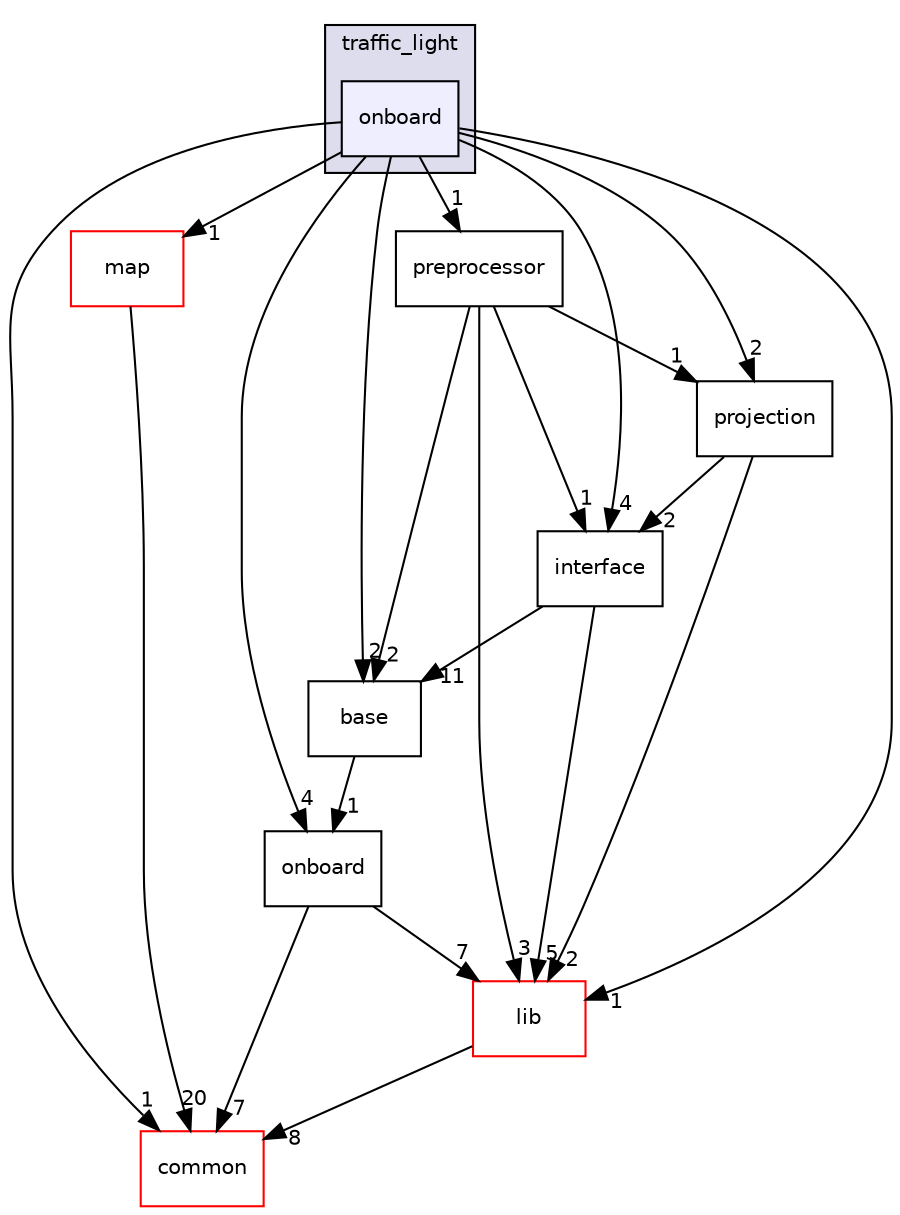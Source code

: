 digraph "modules/perception/traffic_light/onboard" {
  compound=true
  node [ fontsize="10", fontname="Helvetica"];
  edge [ labelfontsize="10", labelfontname="Helvetica"];
  subgraph clusterdir_259d8cba57c282fe549a96238c660ace {
    graph [ bgcolor="#ddddee", pencolor="black", label="traffic_light" fontname="Helvetica", fontsize="10", URL="dir_259d8cba57c282fe549a96238c660ace.html"]
  dir_cd662d74739f3bfe3484bff1e17c487e [shape=box, label="onboard", style="filled", fillcolor="#eeeeff", pencolor="black", URL="dir_cd662d74739f3bfe3484bff1e17c487e.html"];
  }
  dir_28023798f8c6b3b1bc1a6e96351a74b5 [shape=box label="projection" URL="dir_28023798f8c6b3b1bc1a6e96351a74b5.html"];
  dir_e6b59c7214001c824cfd48ec013b984d [shape=box label="interface" URL="dir_e6b59c7214001c824cfd48ec013b984d.html"];
  dir_1e03cab5e9f880bc99d64dc90cf1745f [shape=box label="base" URL="dir_1e03cab5e9f880bc99d64dc90cf1745f.html"];
  dir_9a5e51f49964887903df6eed98080585 [shape=box label="common" fillcolor="white" style="filled" color="red" URL="dir_9a5e51f49964887903df6eed98080585.html"];
  dir_bc4fbd717b8d61d0dc75a15f0986d7f7 [shape=box label="map" fillcolor="white" style="filled" color="red" URL="dir_bc4fbd717b8d61d0dc75a15f0986d7f7.html"];
  dir_11a962cbfa1782628072c643f9fa1d3c [shape=box label="onboard" URL="dir_11a962cbfa1782628072c643f9fa1d3c.html"];
  dir_4c1a26545ee9c743bf92254028874005 [shape=box label="lib" fillcolor="white" style="filled" color="red" URL="dir_4c1a26545ee9c743bf92254028874005.html"];
  dir_33742dd7cba6224fbefbd5daa2230c02 [shape=box label="preprocessor" URL="dir_33742dd7cba6224fbefbd5daa2230c02.html"];
  dir_28023798f8c6b3b1bc1a6e96351a74b5->dir_e6b59c7214001c824cfd48ec013b984d [headlabel="2", labeldistance=1.5 headhref="dir_000169_000167.html"];
  dir_28023798f8c6b3b1bc1a6e96351a74b5->dir_4c1a26545ee9c743bf92254028874005 [headlabel="2", labeldistance=1.5 headhref="dir_000169_000145.html"];
  dir_e6b59c7214001c824cfd48ec013b984d->dir_1e03cab5e9f880bc99d64dc90cf1745f [headlabel="11", labeldistance=1.5 headhref="dir_000167_000090.html"];
  dir_e6b59c7214001c824cfd48ec013b984d->dir_4c1a26545ee9c743bf92254028874005 [headlabel="5", labeldistance=1.5 headhref="dir_000167_000145.html"];
  dir_1e03cab5e9f880bc99d64dc90cf1745f->dir_11a962cbfa1782628072c643f9fa1d3c [headlabel="1", labeldistance=1.5 headhref="dir_000090_000038.html"];
  dir_bc4fbd717b8d61d0dc75a15f0986d7f7->dir_9a5e51f49964887903df6eed98080585 [headlabel="20", labeldistance=1.5 headhref="dir_000061_000050.html"];
  dir_11a962cbfa1782628072c643f9fa1d3c->dir_9a5e51f49964887903df6eed98080585 [headlabel="7", labeldistance=1.5 headhref="dir_000038_000050.html"];
  dir_11a962cbfa1782628072c643f9fa1d3c->dir_4c1a26545ee9c743bf92254028874005 [headlabel="7", labeldistance=1.5 headhref="dir_000038_000145.html"];
  dir_4c1a26545ee9c743bf92254028874005->dir_9a5e51f49964887903df6eed98080585 [headlabel="8", labeldistance=1.5 headhref="dir_000145_000050.html"];
  dir_33742dd7cba6224fbefbd5daa2230c02->dir_28023798f8c6b3b1bc1a6e96351a74b5 [headlabel="1", labeldistance=1.5 headhref="dir_000168_000169.html"];
  dir_33742dd7cba6224fbefbd5daa2230c02->dir_e6b59c7214001c824cfd48ec013b984d [headlabel="1", labeldistance=1.5 headhref="dir_000168_000167.html"];
  dir_33742dd7cba6224fbefbd5daa2230c02->dir_1e03cab5e9f880bc99d64dc90cf1745f [headlabel="2", labeldistance=1.5 headhref="dir_000168_000090.html"];
  dir_33742dd7cba6224fbefbd5daa2230c02->dir_4c1a26545ee9c743bf92254028874005 [headlabel="3", labeldistance=1.5 headhref="dir_000168_000145.html"];
  dir_cd662d74739f3bfe3484bff1e17c487e->dir_28023798f8c6b3b1bc1a6e96351a74b5 [headlabel="2", labeldistance=1.5 headhref="dir_000164_000169.html"];
  dir_cd662d74739f3bfe3484bff1e17c487e->dir_e6b59c7214001c824cfd48ec013b984d [headlabel="4", labeldistance=1.5 headhref="dir_000164_000167.html"];
  dir_cd662d74739f3bfe3484bff1e17c487e->dir_1e03cab5e9f880bc99d64dc90cf1745f [headlabel="2", labeldistance=1.5 headhref="dir_000164_000090.html"];
  dir_cd662d74739f3bfe3484bff1e17c487e->dir_9a5e51f49964887903df6eed98080585 [headlabel="1", labeldistance=1.5 headhref="dir_000164_000050.html"];
  dir_cd662d74739f3bfe3484bff1e17c487e->dir_bc4fbd717b8d61d0dc75a15f0986d7f7 [headlabel="1", labeldistance=1.5 headhref="dir_000164_000061.html"];
  dir_cd662d74739f3bfe3484bff1e17c487e->dir_11a962cbfa1782628072c643f9fa1d3c [headlabel="4", labeldistance=1.5 headhref="dir_000164_000038.html"];
  dir_cd662d74739f3bfe3484bff1e17c487e->dir_4c1a26545ee9c743bf92254028874005 [headlabel="1", labeldistance=1.5 headhref="dir_000164_000145.html"];
  dir_cd662d74739f3bfe3484bff1e17c487e->dir_33742dd7cba6224fbefbd5daa2230c02 [headlabel="1", labeldistance=1.5 headhref="dir_000164_000168.html"];
}
